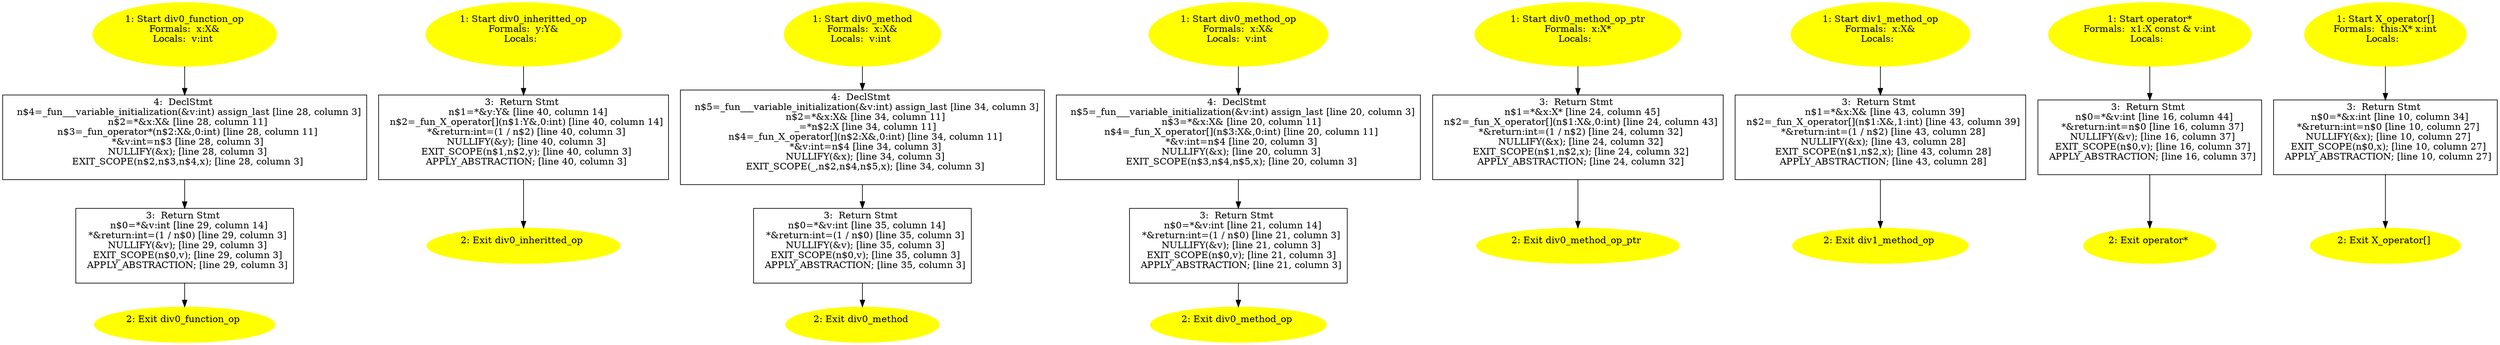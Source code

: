 /* @generated */
digraph cfg {
"div0_function_op#6873855268879531342.84fad54736dded19eef101141599a76d_1" [label="1: Start div0_function_op\nFormals:  x:X&\nLocals:  v:int \n  " color=yellow style=filled]
	

	 "div0_function_op#6873855268879531342.84fad54736dded19eef101141599a76d_1" -> "div0_function_op#6873855268879531342.84fad54736dded19eef101141599a76d_4" ;
"div0_function_op#6873855268879531342.84fad54736dded19eef101141599a76d_2" [label="2: Exit div0_function_op \n  " color=yellow style=filled]
	

"div0_function_op#6873855268879531342.84fad54736dded19eef101141599a76d_3" [label="3:  Return Stmt \n   n$0=*&v:int [line 29, column 14]\n  *&return:int=(1 / n$0) [line 29, column 3]\n  NULLIFY(&v); [line 29, column 3]\n  EXIT_SCOPE(n$0,v); [line 29, column 3]\n  APPLY_ABSTRACTION; [line 29, column 3]\n " shape="box"]
	

	 "div0_function_op#6873855268879531342.84fad54736dded19eef101141599a76d_3" -> "div0_function_op#6873855268879531342.84fad54736dded19eef101141599a76d_2" ;
"div0_function_op#6873855268879531342.84fad54736dded19eef101141599a76d_4" [label="4:  DeclStmt \n   n$4=_fun___variable_initialization(&v:int) assign_last [line 28, column 3]\n  n$2=*&x:X& [line 28, column 11]\n  n$3=_fun_operator*(n$2:X&,0:int) [line 28, column 11]\n  *&v:int=n$3 [line 28, column 3]\n  NULLIFY(&x); [line 28, column 3]\n  EXIT_SCOPE(n$2,n$3,n$4,x); [line 28, column 3]\n " shape="box"]
	

	 "div0_function_op#6873855268879531342.84fad54736dded19eef101141599a76d_4" -> "div0_function_op#6873855268879531342.84fad54736dded19eef101141599a76d_3" ;
"div0_inheritted_op#3897716987010755035.349c69d7e8317217b8bcc1ac60f4e8bb_1" [label="1: Start div0_inheritted_op\nFormals:  y:Y&\nLocals:  \n  " color=yellow style=filled]
	

	 "div0_inheritted_op#3897716987010755035.349c69d7e8317217b8bcc1ac60f4e8bb_1" -> "div0_inheritted_op#3897716987010755035.349c69d7e8317217b8bcc1ac60f4e8bb_3" ;
"div0_inheritted_op#3897716987010755035.349c69d7e8317217b8bcc1ac60f4e8bb_2" [label="2: Exit div0_inheritted_op \n  " color=yellow style=filled]
	

"div0_inheritted_op#3897716987010755035.349c69d7e8317217b8bcc1ac60f4e8bb_3" [label="3:  Return Stmt \n   n$1=*&y:Y& [line 40, column 14]\n  n$2=_fun_X_operator[](n$1:Y&,0:int) [line 40, column 14]\n  *&return:int=(1 / n$2) [line 40, column 3]\n  NULLIFY(&y); [line 40, column 3]\n  EXIT_SCOPE(n$1,n$2,y); [line 40, column 3]\n  APPLY_ABSTRACTION; [line 40, column 3]\n " shape="box"]
	

	 "div0_inheritted_op#3897716987010755035.349c69d7e8317217b8bcc1ac60f4e8bb_3" -> "div0_inheritted_op#3897716987010755035.349c69d7e8317217b8bcc1ac60f4e8bb_2" ;
"div0_method#3394285867487200768.d62d68147390fdf119b5094668c7a05c_1" [label="1: Start div0_method\nFormals:  x:X&\nLocals:  v:int \n  " color=yellow style=filled]
	

	 "div0_method#3394285867487200768.d62d68147390fdf119b5094668c7a05c_1" -> "div0_method#3394285867487200768.d62d68147390fdf119b5094668c7a05c_4" ;
"div0_method#3394285867487200768.d62d68147390fdf119b5094668c7a05c_2" [label="2: Exit div0_method \n  " color=yellow style=filled]
	

"div0_method#3394285867487200768.d62d68147390fdf119b5094668c7a05c_3" [label="3:  Return Stmt \n   n$0=*&v:int [line 35, column 14]\n  *&return:int=(1 / n$0) [line 35, column 3]\n  NULLIFY(&v); [line 35, column 3]\n  EXIT_SCOPE(n$0,v); [line 35, column 3]\n  APPLY_ABSTRACTION; [line 35, column 3]\n " shape="box"]
	

	 "div0_method#3394285867487200768.d62d68147390fdf119b5094668c7a05c_3" -> "div0_method#3394285867487200768.d62d68147390fdf119b5094668c7a05c_2" ;
"div0_method#3394285867487200768.d62d68147390fdf119b5094668c7a05c_4" [label="4:  DeclStmt \n   n$5=_fun___variable_initialization(&v:int) assign_last [line 34, column 3]\n  n$2=*&x:X& [line 34, column 11]\n  _=*n$2:X [line 34, column 11]\n  n$4=_fun_X_operator[](n$2:X&,0:int) [line 34, column 11]\n  *&v:int=n$4 [line 34, column 3]\n  NULLIFY(&x); [line 34, column 3]\n  EXIT_SCOPE(_,n$2,n$4,n$5,x); [line 34, column 3]\n " shape="box"]
	

	 "div0_method#3394285867487200768.d62d68147390fdf119b5094668c7a05c_4" -> "div0_method#3394285867487200768.d62d68147390fdf119b5094668c7a05c_3" ;
"div0_method_op#16458634010327501325.9f8c8af0fef3459b668ce9bd6f32558b_1" [label="1: Start div0_method_op\nFormals:  x:X&\nLocals:  v:int \n  " color=yellow style=filled]
	

	 "div0_method_op#16458634010327501325.9f8c8af0fef3459b668ce9bd6f32558b_1" -> "div0_method_op#16458634010327501325.9f8c8af0fef3459b668ce9bd6f32558b_4" ;
"div0_method_op#16458634010327501325.9f8c8af0fef3459b668ce9bd6f32558b_2" [label="2: Exit div0_method_op \n  " color=yellow style=filled]
	

"div0_method_op#16458634010327501325.9f8c8af0fef3459b668ce9bd6f32558b_3" [label="3:  Return Stmt \n   n$0=*&v:int [line 21, column 14]\n  *&return:int=(1 / n$0) [line 21, column 3]\n  NULLIFY(&v); [line 21, column 3]\n  EXIT_SCOPE(n$0,v); [line 21, column 3]\n  APPLY_ABSTRACTION; [line 21, column 3]\n " shape="box"]
	

	 "div0_method_op#16458634010327501325.9f8c8af0fef3459b668ce9bd6f32558b_3" -> "div0_method_op#16458634010327501325.9f8c8af0fef3459b668ce9bd6f32558b_2" ;
"div0_method_op#16458634010327501325.9f8c8af0fef3459b668ce9bd6f32558b_4" [label="4:  DeclStmt \n   n$5=_fun___variable_initialization(&v:int) assign_last [line 20, column 3]\n  n$3=*&x:X& [line 20, column 11]\n  n$4=_fun_X_operator[](n$3:X&,0:int) [line 20, column 11]\n  *&v:int=n$4 [line 20, column 3]\n  NULLIFY(&x); [line 20, column 3]\n  EXIT_SCOPE(n$3,n$4,n$5,x); [line 20, column 3]\n " shape="box"]
	

	 "div0_method_op#16458634010327501325.9f8c8af0fef3459b668ce9bd6f32558b_4" -> "div0_method_op#16458634010327501325.9f8c8af0fef3459b668ce9bd6f32558b_3" ;
"div0_method_op_ptr(class X)#10912550985860444792.208aa82119402d74edf40f4f285108ee_1" [label="1: Start div0_method_op_ptr\nFormals:  x:X*\nLocals:  \n  " color=yellow style=filled]
	

	 "div0_method_op_ptr(class X)#10912550985860444792.208aa82119402d74edf40f4f285108ee_1" -> "div0_method_op_ptr(class X)#10912550985860444792.208aa82119402d74edf40f4f285108ee_3" ;
"div0_method_op_ptr(class X)#10912550985860444792.208aa82119402d74edf40f4f285108ee_2" [label="2: Exit div0_method_op_ptr \n  " color=yellow style=filled]
	

"div0_method_op_ptr(class X)#10912550985860444792.208aa82119402d74edf40f4f285108ee_3" [label="3:  Return Stmt \n   n$1=*&x:X* [line 24, column 45]\n  n$2=_fun_X_operator[](n$1:X&,0:int) [line 24, column 43]\n  *&return:int=(1 / n$2) [line 24, column 32]\n  NULLIFY(&x); [line 24, column 32]\n  EXIT_SCOPE(n$1,n$2,x); [line 24, column 32]\n  APPLY_ABSTRACTION; [line 24, column 32]\n " shape="box"]
	

	 "div0_method_op_ptr(class X)#10912550985860444792.208aa82119402d74edf40f4f285108ee_3" -> "div0_method_op_ptr(class X)#10912550985860444792.208aa82119402d74edf40f4f285108ee_2" ;
"div1_method_op#5439663249593761892.a2cc6fb171f5c009c72f5f33927b41f0_1" [label="1: Start div1_method_op\nFormals:  x:X&\nLocals:  \n  " color=yellow style=filled]
	

	 "div1_method_op#5439663249593761892.a2cc6fb171f5c009c72f5f33927b41f0_1" -> "div1_method_op#5439663249593761892.a2cc6fb171f5c009c72f5f33927b41f0_3" ;
"div1_method_op#5439663249593761892.a2cc6fb171f5c009c72f5f33927b41f0_2" [label="2: Exit div1_method_op \n  " color=yellow style=filled]
	

"div1_method_op#5439663249593761892.a2cc6fb171f5c009c72f5f33927b41f0_3" [label="3:  Return Stmt \n   n$1=*&x:X& [line 43, column 39]\n  n$2=_fun_X_operator[](n$1:X&,1:int) [line 43, column 39]\n  *&return:int=(1 / n$2) [line 43, column 28]\n  NULLIFY(&x); [line 43, column 28]\n  EXIT_SCOPE(n$1,n$2,x); [line 43, column 28]\n  APPLY_ABSTRACTION; [line 43, column 28]\n " shape="box"]
	

	 "div1_method_op#5439663249593761892.a2cc6fb171f5c009c72f5f33927b41f0_3" -> "div1_method_op#5439663249593761892.a2cc6fb171f5c009c72f5f33927b41f0_2" ;
"operator*#4316404986835462590.093a55f98689434d1f9613fa50369af8_1" [label="1: Start operator*\nFormals:  x1:X const & v:int\nLocals:  \n  " color=yellow style=filled]
	

	 "operator*#4316404986835462590.093a55f98689434d1f9613fa50369af8_1" -> "operator*#4316404986835462590.093a55f98689434d1f9613fa50369af8_3" ;
"operator*#4316404986835462590.093a55f98689434d1f9613fa50369af8_2" [label="2: Exit operator* \n  " color=yellow style=filled]
	

"operator*#4316404986835462590.093a55f98689434d1f9613fa50369af8_3" [label="3:  Return Stmt \n   n$0=*&v:int [line 16, column 44]\n  *&return:int=n$0 [line 16, column 37]\n  NULLIFY(&v); [line 16, column 37]\n  EXIT_SCOPE(n$0,v); [line 16, column 37]\n  APPLY_ABSTRACTION; [line 16, column 37]\n " shape="box"]
	

	 "operator*#4316404986835462590.093a55f98689434d1f9613fa50369af8_3" -> "operator*#4316404986835462590.093a55f98689434d1f9613fa50369af8_2" ;
"operator[]#X#(3980843005732688320).87f471ecf13fcbe94f2fb145dcf9a072_1" [label="1: Start X_operator[]\nFormals:  this:X* x:int\nLocals:  \n  " color=yellow style=filled]
	

	 "operator[]#X#(3980843005732688320).87f471ecf13fcbe94f2fb145dcf9a072_1" -> "operator[]#X#(3980843005732688320).87f471ecf13fcbe94f2fb145dcf9a072_3" ;
"operator[]#X#(3980843005732688320).87f471ecf13fcbe94f2fb145dcf9a072_2" [label="2: Exit X_operator[] \n  " color=yellow style=filled]
	

"operator[]#X#(3980843005732688320).87f471ecf13fcbe94f2fb145dcf9a072_3" [label="3:  Return Stmt \n   n$0=*&x:int [line 10, column 34]\n  *&return:int=n$0 [line 10, column 27]\n  NULLIFY(&x); [line 10, column 27]\n  EXIT_SCOPE(n$0,x); [line 10, column 27]\n  APPLY_ABSTRACTION; [line 10, column 27]\n " shape="box"]
	

	 "operator[]#X#(3980843005732688320).87f471ecf13fcbe94f2fb145dcf9a072_3" -> "operator[]#X#(3980843005732688320).87f471ecf13fcbe94f2fb145dcf9a072_2" ;
}
